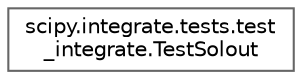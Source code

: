 digraph "Graphical Class Hierarchy"
{
 // LATEX_PDF_SIZE
  bgcolor="transparent";
  edge [fontname=Helvetica,fontsize=10,labelfontname=Helvetica,labelfontsize=10];
  node [fontname=Helvetica,fontsize=10,shape=box,height=0.2,width=0.4];
  rankdir="LR";
  Node0 [id="Node000000",label="scipy.integrate.tests.test\l_integrate.TestSolout",height=0.2,width=0.4,color="grey40", fillcolor="white", style="filled",URL="$d3/d99/classscipy_1_1integrate_1_1tests_1_1test__integrate_1_1TestSolout.html",tooltip=" "];
}
